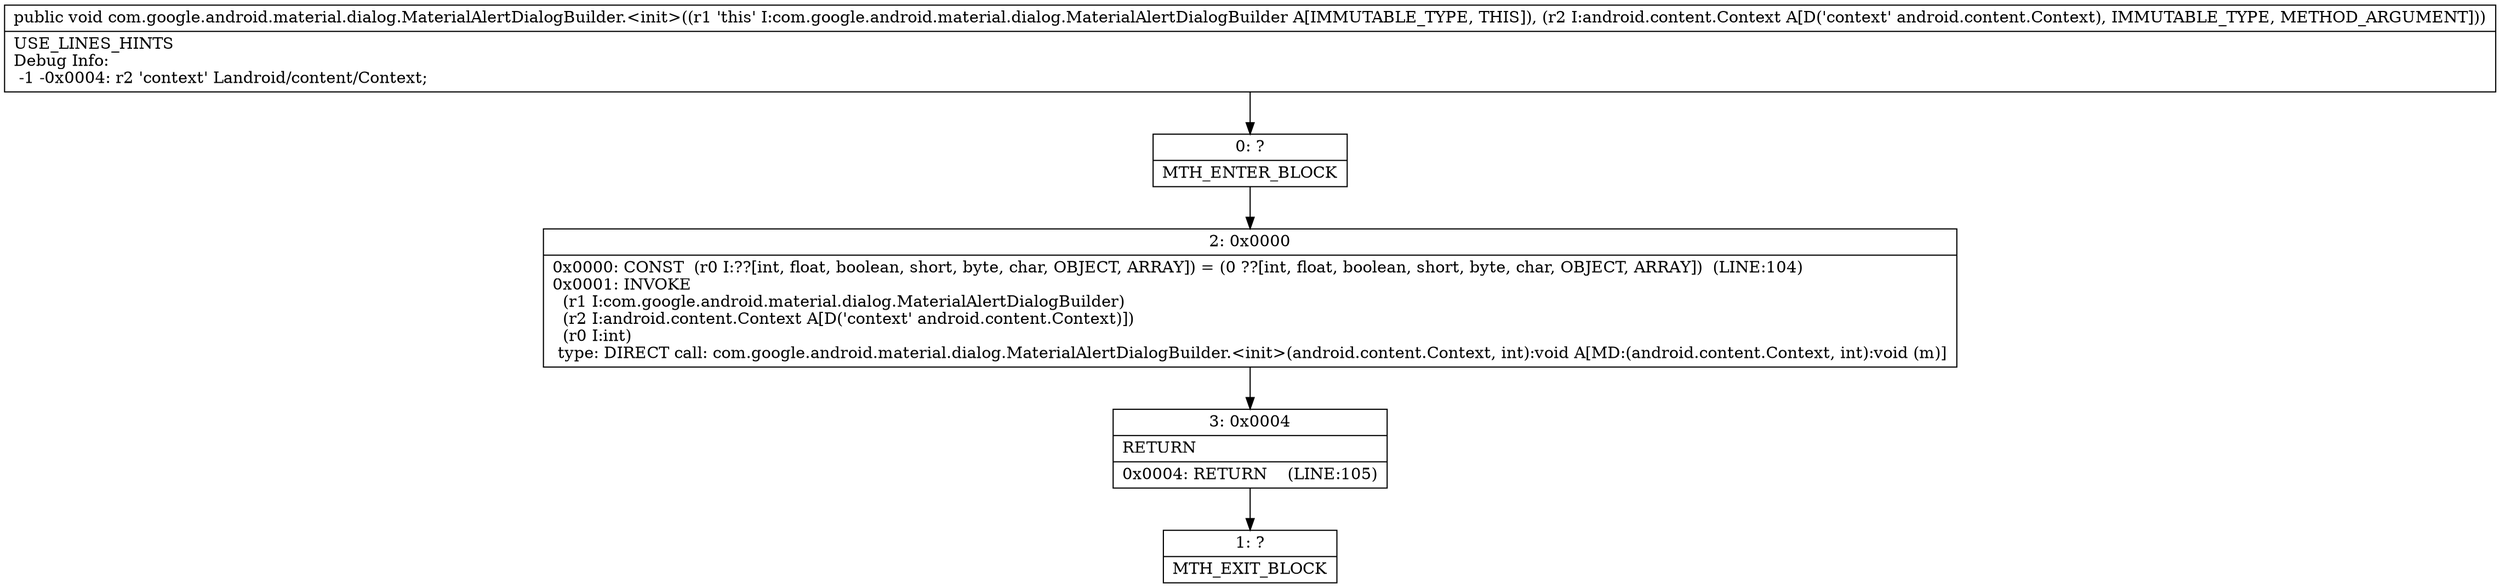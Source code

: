digraph "CFG forcom.google.android.material.dialog.MaterialAlertDialogBuilder.\<init\>(Landroid\/content\/Context;)V" {
Node_0 [shape=record,label="{0\:\ ?|MTH_ENTER_BLOCK\l}"];
Node_2 [shape=record,label="{2\:\ 0x0000|0x0000: CONST  (r0 I:??[int, float, boolean, short, byte, char, OBJECT, ARRAY]) = (0 ??[int, float, boolean, short, byte, char, OBJECT, ARRAY])  (LINE:104)\l0x0001: INVOKE  \l  (r1 I:com.google.android.material.dialog.MaterialAlertDialogBuilder)\l  (r2 I:android.content.Context A[D('context' android.content.Context)])\l  (r0 I:int)\l type: DIRECT call: com.google.android.material.dialog.MaterialAlertDialogBuilder.\<init\>(android.content.Context, int):void A[MD:(android.content.Context, int):void (m)]\l}"];
Node_3 [shape=record,label="{3\:\ 0x0004|RETURN\l|0x0004: RETURN    (LINE:105)\l}"];
Node_1 [shape=record,label="{1\:\ ?|MTH_EXIT_BLOCK\l}"];
MethodNode[shape=record,label="{public void com.google.android.material.dialog.MaterialAlertDialogBuilder.\<init\>((r1 'this' I:com.google.android.material.dialog.MaterialAlertDialogBuilder A[IMMUTABLE_TYPE, THIS]), (r2 I:android.content.Context A[D('context' android.content.Context), IMMUTABLE_TYPE, METHOD_ARGUMENT]))  | USE_LINES_HINTS\lDebug Info:\l  \-1 \-0x0004: r2 'context' Landroid\/content\/Context;\l}"];
MethodNode -> Node_0;Node_0 -> Node_2;
Node_2 -> Node_3;
Node_3 -> Node_1;
}

